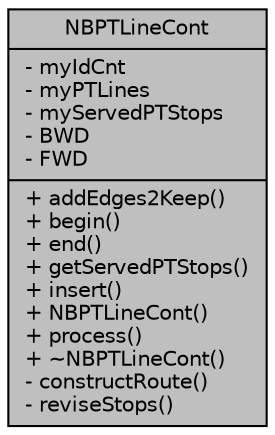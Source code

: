 digraph "NBPTLineCont"
{
  edge [fontname="Helvetica",fontsize="10",labelfontname="Helvetica",labelfontsize="10"];
  node [fontname="Helvetica",fontsize="10",shape=record];
  Node1 [label="{NBPTLineCont\n|- myIdCnt\l- myPTLines\l- myServedPTStops\l- BWD\l- FWD\l|+ addEdges2Keep()\l+ begin()\l+ end()\l+ getServedPTStops()\l+ insert()\l+ NBPTLineCont()\l+ process()\l+ ~NBPTLineCont()\l- constructRoute()\l- reviseStops()\l}",height=0.2,width=0.4,color="black", fillcolor="grey75", style="filled", fontcolor="black"];
}
